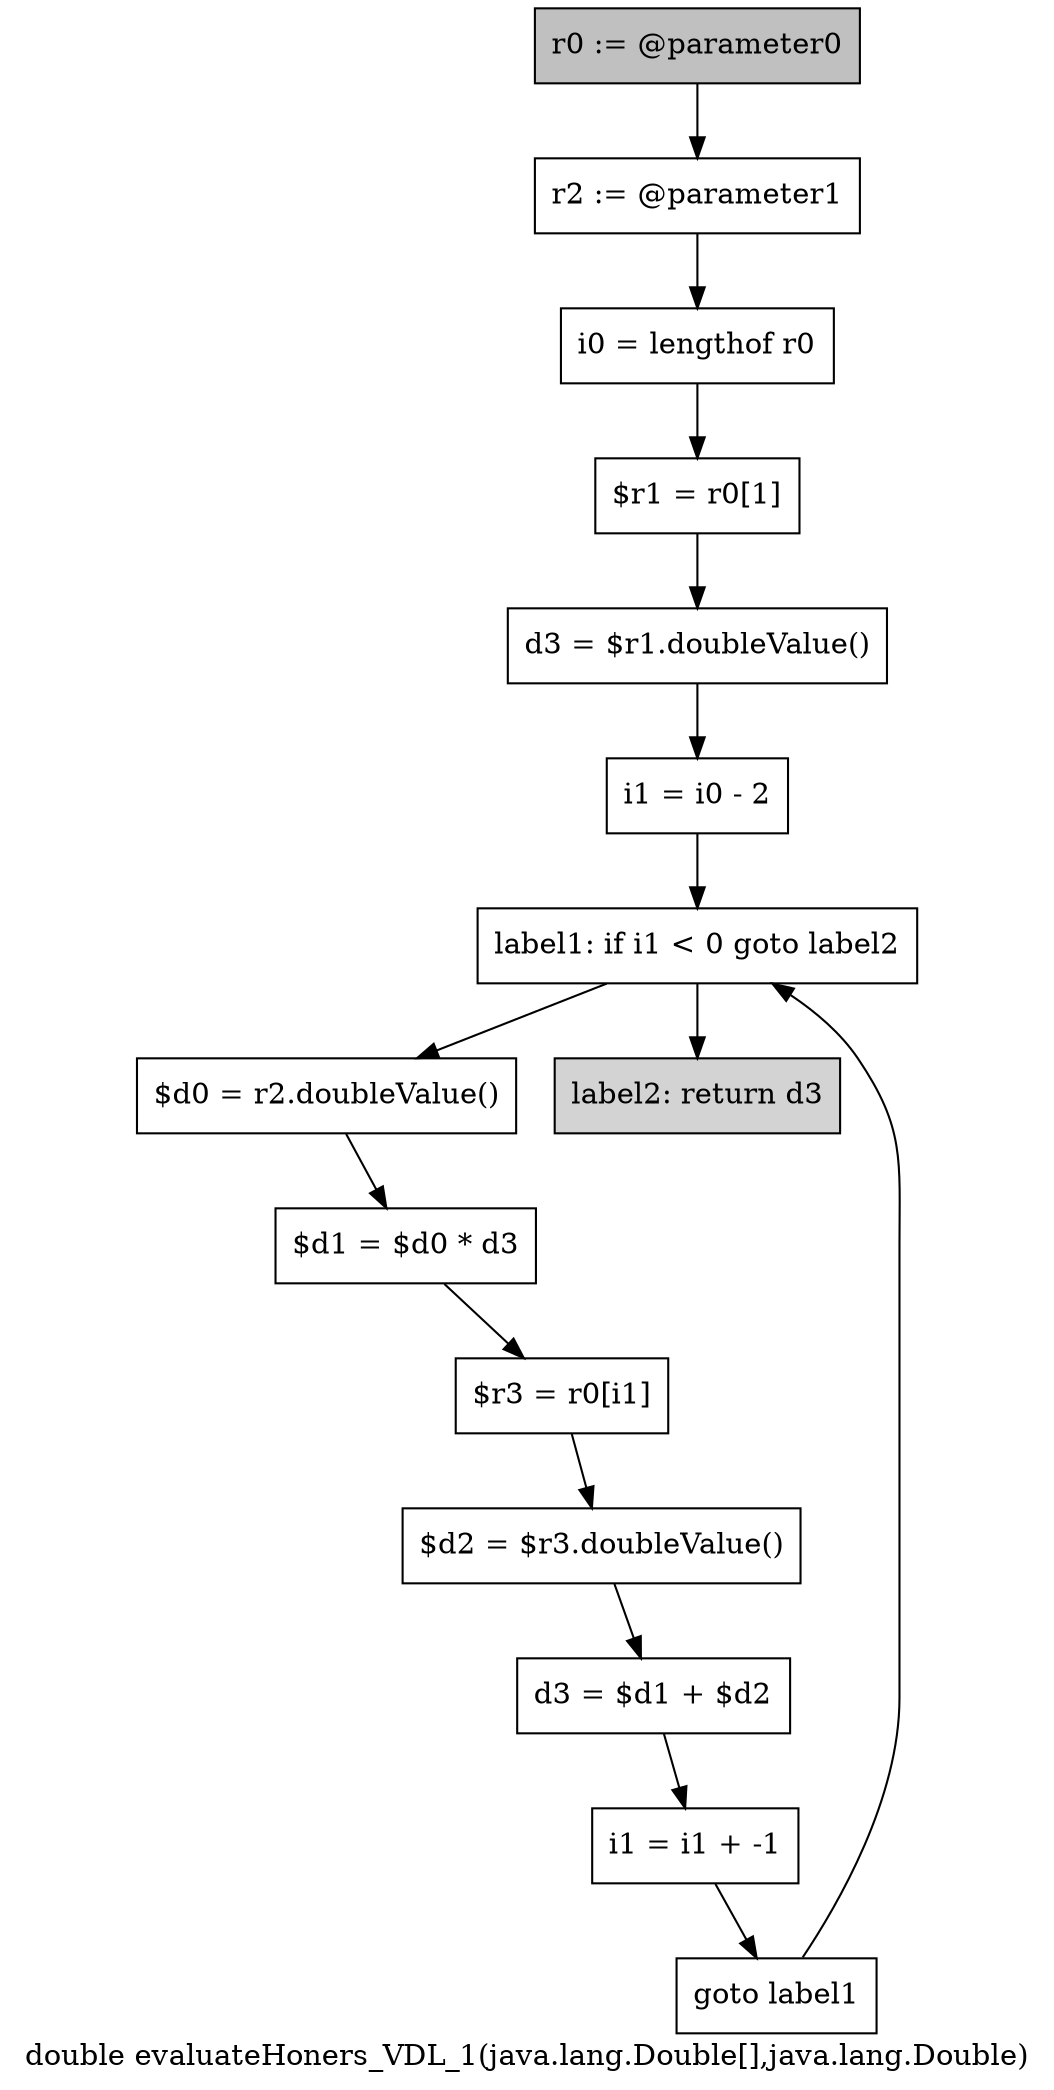 digraph "double evaluateHoners_VDL_1(java.lang.Double[],java.lang.Double)" {
    label="double evaluateHoners_VDL_1(java.lang.Double[],java.lang.Double)";
    node [shape=box];
    "0" [style=filled,fillcolor=gray,label="r0 := @parameter0",];
    "1" [label="r2 := @parameter1",];
    "0"->"1";
    "2" [label="i0 = lengthof r0",];
    "1"->"2";
    "3" [label="$r1 = r0[1]",];
    "2"->"3";
    "4" [label="d3 = $r1.doubleValue()",];
    "3"->"4";
    "5" [label="i1 = i0 - 2",];
    "4"->"5";
    "6" [label="label1: if i1 < 0 goto label2",];
    "5"->"6";
    "7" [label="$d0 = r2.doubleValue()",];
    "6"->"7";
    "14" [style=filled,fillcolor=lightgray,label="label2: return d3",];
    "6"->"14";
    "8" [label="$d1 = $d0 * d3",];
    "7"->"8";
    "9" [label="$r3 = r0[i1]",];
    "8"->"9";
    "10" [label="$d2 = $r3.doubleValue()",];
    "9"->"10";
    "11" [label="d3 = $d1 + $d2",];
    "10"->"11";
    "12" [label="i1 = i1 + -1",];
    "11"->"12";
    "13" [label="goto label1",];
    "12"->"13";
    "13"->"6";
}

